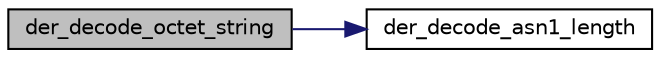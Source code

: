digraph "der_decode_octet_string"
{
 // LATEX_PDF_SIZE
  edge [fontname="Helvetica",fontsize="10",labelfontname="Helvetica",labelfontsize="10"];
  node [fontname="Helvetica",fontsize="10",shape=record];
  rankdir="LR";
  Node0 [label="der_decode_octet_string",height=0.2,width=0.4,color="black", fillcolor="grey75", style="filled", fontcolor="black",tooltip="Store a OCTET STRING."];
  Node0 -> Node1 [color="midnightblue",fontsize="10",style="solid",fontname="Helvetica"];
  Node1 [label="der_decode_asn1_length",height=0.2,width=0.4,color="black", fillcolor="white", style="filled",URL="$tomcrypt__private_8h.html#af90423764098b8876368d0984d96053a",tooltip="Decode the ASN.1 Length field."];
}

